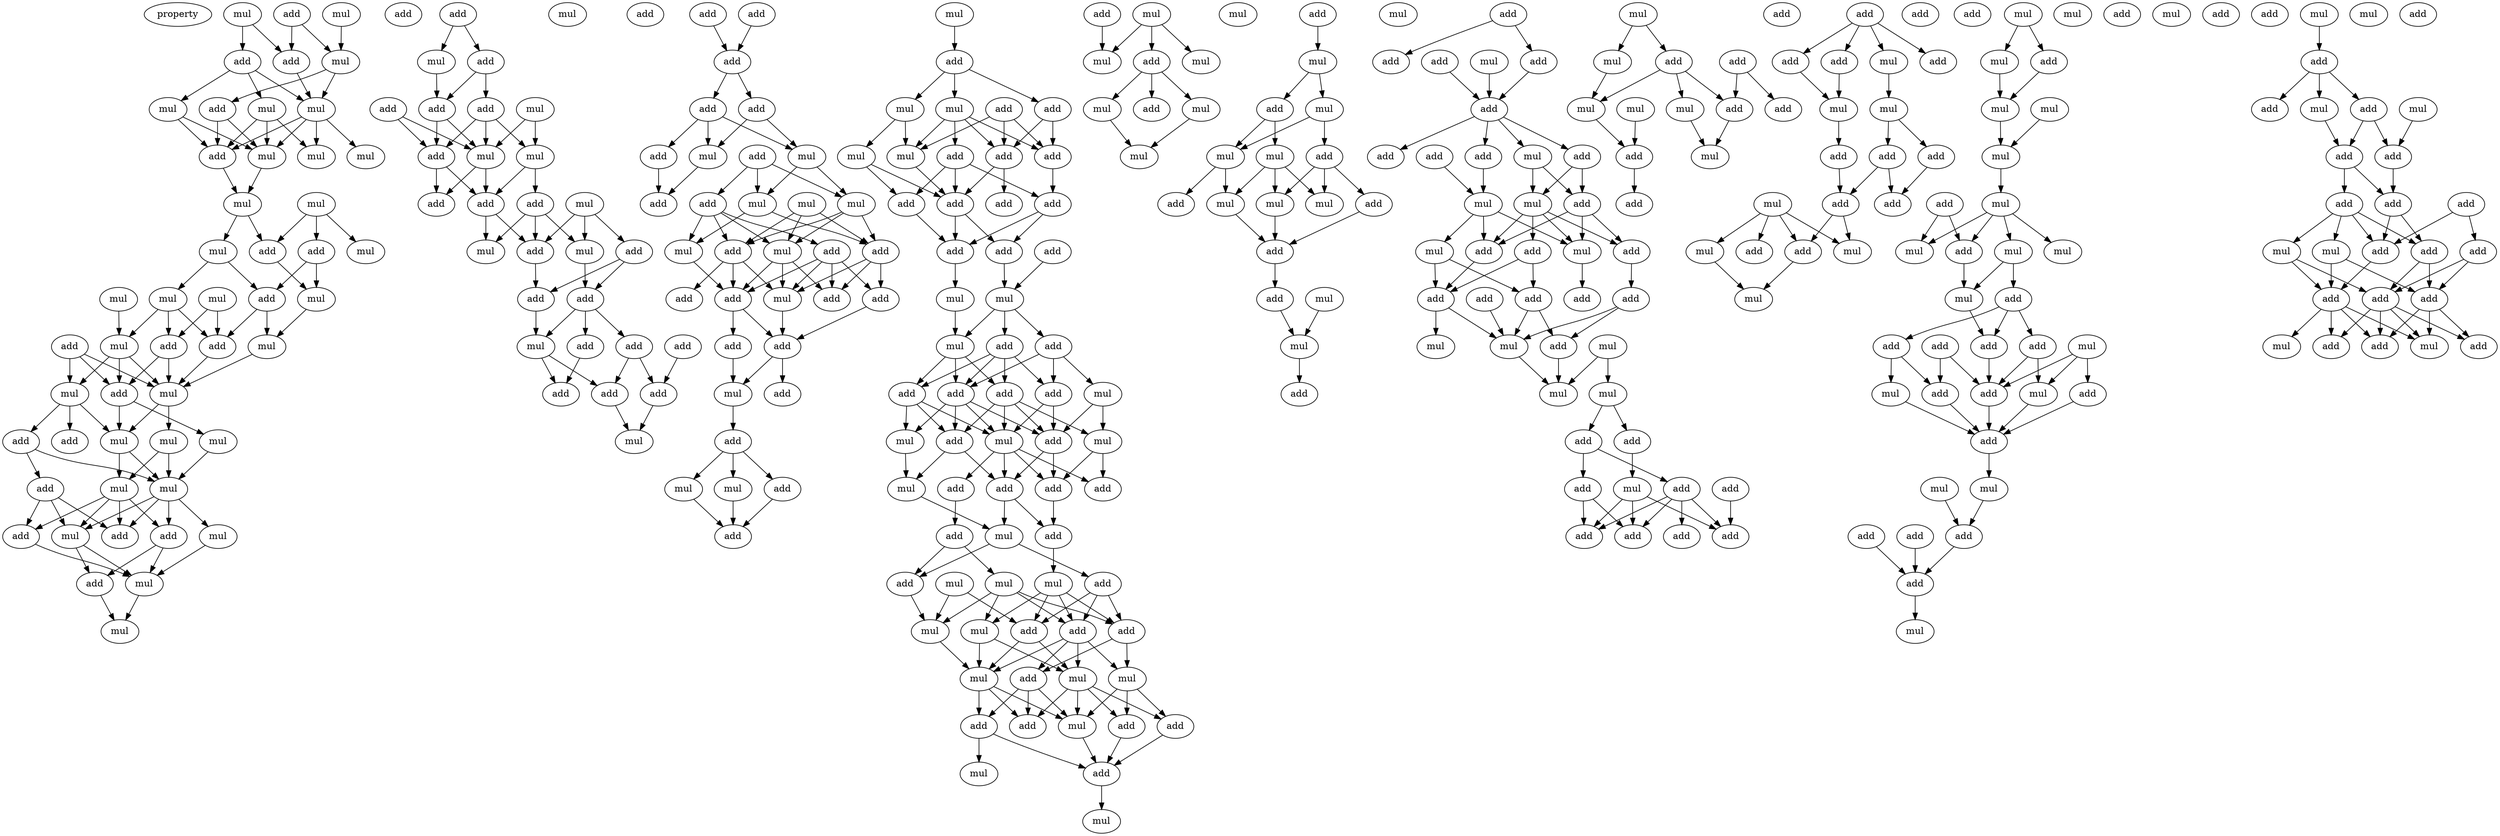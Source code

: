 digraph {
    node [fontcolor=black]
    property [mul=2,lf=1.9]
    0 [ label = add ];
    1 [ label = mul ];
    2 [ label = mul ];
    3 [ label = mul ];
    4 [ label = add ];
    5 [ label = add ];
    6 [ label = mul ];
    7 [ label = mul ];
    8 [ label = mul ];
    9 [ label = add ];
    10 [ label = add ];
    11 [ label = mul ];
    12 [ label = mul ];
    13 [ label = mul ];
    14 [ label = mul ];
    15 [ label = mul ];
    16 [ label = mul ];
    17 [ label = add ];
    18 [ label = add ];
    19 [ label = mul ];
    20 [ label = mul ];
    21 [ label = add ];
    22 [ label = mul ];
    23 [ label = mul ];
    24 [ label = mul ];
    25 [ label = mul ];
    26 [ label = add ];
    27 [ label = add ];
    28 [ label = mul ];
    29 [ label = add ];
    30 [ label = mul ];
    31 [ label = add ];
    32 [ label = mul ];
    33 [ label = mul ];
    34 [ label = add ];
    35 [ label = mul ];
    36 [ label = mul ];
    37 [ label = add ];
    38 [ label = add ];
    39 [ label = mul ];
    40 [ label = mul ];
    41 [ label = add ];
    42 [ label = add ];
    43 [ label = mul ];
    44 [ label = add ];
    45 [ label = mul ];
    46 [ label = mul ];
    47 [ label = add ];
    48 [ label = mul ];
    49 [ label = add ];
    50 [ label = add ];
    51 [ label = mul ];
    52 [ label = add ];
    53 [ label = add ];
    54 [ label = mul ];
    55 [ label = add ];
    56 [ label = add ];
    57 [ label = add ];
    58 [ label = mul ];
    59 [ label = mul ];
    60 [ label = add ];
    61 [ label = add ];
    62 [ label = add ];
    63 [ label = mul ];
    64 [ label = add ];
    65 [ label = mul ];
    66 [ label = add ];
    67 [ label = mul ];
    68 [ label = add ];
    69 [ label = add ];
    70 [ label = mul ];
    71 [ label = add ];
    72 [ label = add ];
    73 [ label = add ];
    74 [ label = add ];
    75 [ label = add ];
    76 [ label = add ];
    77 [ label = mul ];
    78 [ label = mul ];
    79 [ label = add ];
    80 [ label = add ];
    81 [ label = add ];
    82 [ label = add ];
    83 [ label = add ];
    84 [ label = add ];
    85 [ label = add ];
    86 [ label = add ];
    87 [ label = mul ];
    88 [ label = mul ];
    89 [ label = mul ];
    90 [ label = add ];
    91 [ label = add ];
    92 [ label = mul ];
    93 [ label = mul ];
    94 [ label = mul ];
    95 [ label = add ];
    96 [ label = add ];
    97 [ label = add ];
    98 [ label = mul ];
    99 [ label = add ];
    100 [ label = add ];
    101 [ label = mul ];
    102 [ label = add ];
    103 [ label = add ];
    104 [ label = add ];
    105 [ label = add ];
    106 [ label = mul ];
    107 [ label = add ];
    108 [ label = add ];
    109 [ label = mul ];
    110 [ label = mul ];
    111 [ label = add ];
    112 [ label = add ];
    113 [ label = mul ];
    114 [ label = add ];
    115 [ label = mul ];
    116 [ label = mul ];
    117 [ label = add ];
    118 [ label = add ];
    119 [ label = add ];
    120 [ label = add ];
    121 [ label = mul ];
    122 [ label = add ];
    123 [ label = mul ];
    124 [ label = add ];
    125 [ label = add ];
    126 [ label = add ];
    127 [ label = add ];
    128 [ label = add ];
    129 [ label = add ];
    130 [ label = add ];
    131 [ label = mul ];
    132 [ label = mul ];
    133 [ label = add ];
    134 [ label = mul ];
    135 [ label = add ];
    136 [ label = add ];
    137 [ label = add ];
    138 [ label = add ];
    139 [ label = mul ];
    140 [ label = add ];
    141 [ label = mul ];
    142 [ label = mul ];
    143 [ label = add ];
    144 [ label = add ];
    145 [ label = mul ];
    146 [ label = add ];
    147 [ label = add ];
    148 [ label = add ];
    149 [ label = add ];
    150 [ label = mul ];
    151 [ label = mul ];
    152 [ label = add ];
    153 [ label = add ];
    154 [ label = mul ];
    155 [ label = mul ];
    156 [ label = add ];
    157 [ label = mul ];
    158 [ label = add ];
    159 [ label = mul ];
    160 [ label = add ];
    161 [ label = mul ];
    162 [ label = add ];
    163 [ label = add ];
    164 [ label = mul ];
    165 [ label = mul ];
    166 [ label = mul ];
    167 [ label = add ];
    168 [ label = add ];
    169 [ label = add ];
    170 [ label = add ];
    171 [ label = add ];
    172 [ label = mul ];
    173 [ label = add ];
    174 [ label = mul ];
    175 [ label = mul ];
    176 [ label = mul ];
    177 [ label = add ];
    178 [ label = mul ];
    179 [ label = add ];
    180 [ label = mul ];
    181 [ label = mul ];
    182 [ label = add ];
    183 [ label = mul ];
    184 [ label = mul ];
    185 [ label = mul ];
    186 [ label = add ];
    187 [ label = mul ];
    188 [ label = mul ];
    189 [ label = add ];
    190 [ label = mul ];
    191 [ label = mul ];
    192 [ label = mul ];
    193 [ label = add ];
    194 [ label = add ];
    195 [ label = mul ];
    196 [ label = add ];
    197 [ label = mul ];
    198 [ label = mul ];
    199 [ label = add ];
    200 [ label = add ];
    201 [ label = mul ];
    202 [ label = mul ];
    203 [ label = add ];
    204 [ label = add ];
    205 [ label = add ];
    206 [ label = mul ];
    207 [ label = add ];
    208 [ label = add ];
    209 [ label = add ];
    210 [ label = add ];
    211 [ label = mul ];
    212 [ label = add ];
    213 [ label = add ];
    214 [ label = add ];
    215 [ label = mul ];
    216 [ label = mul ];
    217 [ label = add ];
    218 [ label = add ];
    219 [ label = mul ];
    220 [ label = mul ];
    221 [ label = add ];
    222 [ label = add ];
    223 [ label = add ];
    224 [ label = add ];
    225 [ label = add ];
    226 [ label = add ];
    227 [ label = add ];
    228 [ label = mul ];
    229 [ label = mul ];
    230 [ label = mul ];
    231 [ label = add ];
    232 [ label = mul ];
    233 [ label = mul ];
    234 [ label = add ];
    235 [ label = add ];
    236 [ label = add ];
    237 [ label = mul ];
    238 [ label = add ];
    239 [ label = add ];
    240 [ label = add ];
    241 [ label = add ];
    242 [ label = add ];
    243 [ label = add ];
    244 [ label = mul ];
    245 [ label = mul ];
    246 [ label = add ];
    247 [ label = add ];
    248 [ label = mul ];
    249 [ label = add ];
    250 [ label = add ];
    251 [ label = mul ];
    252 [ label = mul ];
    253 [ label = add ];
    254 [ label = mul ];
    255 [ label = add ];
    256 [ label = add ];
    257 [ label = add ];
    258 [ label = add ];
    259 [ label = mul ];
    260 [ label = add ];
    261 [ label = add ];
    262 [ label = mul ];
    263 [ label = mul ];
    264 [ label = add ];
    265 [ label = add ];
    266 [ label = add ];
    267 [ label = add ];
    268 [ label = add ];
    269 [ label = mul ];
    270 [ label = add ];
    271 [ label = mul ];
    272 [ label = add ];
    273 [ label = add ];
    274 [ label = mul ];
    275 [ label = mul ];
    276 [ label = add ];
    277 [ label = mul ];
    278 [ label = mul ];
    279 [ label = mul ];
    280 [ label = add ];
    281 [ label = mul ];
    282 [ label = mul ];
    283 [ label = add ];
    284 [ label = mul ];
    285 [ label = mul ];
    286 [ label = add ];
    287 [ label = mul ];
    288 [ label = mul ];
    289 [ label = add ];
    290 [ label = mul ];
    291 [ label = mul ];
    292 [ label = add ];
    293 [ label = add ];
    294 [ label = mul ];
    295 [ label = add ];
    296 [ label = add ];
    297 [ label = add ];
    298 [ label = add ];
    299 [ label = mul ];
    300 [ label = add ];
    301 [ label = add ];
    302 [ label = mul ];
    303 [ label = add ];
    304 [ label = mul ];
    305 [ label = add ];
    306 [ label = mul ];
    307 [ label = mul ];
    308 [ label = add ];
    309 [ label = add ];
    310 [ label = add ];
    311 [ label = add ];
    312 [ label = add ];
    313 [ label = mul ];
    314 [ label = mul ];
    315 [ label = mul ];
    316 [ label = add ];
    317 [ label = add ];
    318 [ label = add ];
    319 [ label = mul ];
    320 [ label = add ];
    321 [ label = mul ];
    322 [ label = add ];
    323 [ label = add ];
    324 [ label = add ];
    325 [ label = add ];
    326 [ label = add ];
    327 [ label = add ];
    328 [ label = add ];
    329 [ label = mul ];
    330 [ label = add ];
    331 [ label = mul ];
    332 [ label = add ];
    333 [ label = add ];
    334 [ label = add ];
    335 [ label = add ];
    336 [ label = mul ];
    337 [ label = add ];
    338 [ label = mul ];
    339 [ label = add ];
    0 -> 3 [ name = 0 ];
    0 -> 4 [ name = 1 ];
    1 -> 3 [ name = 2 ];
    2 -> 4 [ name = 3 ];
    2 -> 5 [ name = 4 ];
    3 -> 6 [ name = 5 ];
    3 -> 9 [ name = 6 ];
    4 -> 6 [ name = 7 ];
    5 -> 6 [ name = 8 ];
    5 -> 7 [ name = 9 ];
    5 -> 8 [ name = 10 ];
    6 -> 10 [ name = 11 ];
    6 -> 11 [ name = 12 ];
    6 -> 12 [ name = 13 ];
    6 -> 13 [ name = 14 ];
    7 -> 10 [ name = 15 ];
    7 -> 12 [ name = 16 ];
    8 -> 10 [ name = 17 ];
    8 -> 11 [ name = 18 ];
    8 -> 12 [ name = 19 ];
    9 -> 10 [ name = 20 ];
    9 -> 12 [ name = 21 ];
    10 -> 15 [ name = 22 ];
    12 -> 15 [ name = 23 ];
    14 -> 16 [ name = 24 ];
    14 -> 17 [ name = 25 ];
    14 -> 18 [ name = 26 ];
    15 -> 17 [ name = 27 ];
    15 -> 19 [ name = 28 ];
    17 -> 23 [ name = 29 ];
    18 -> 21 [ name = 30 ];
    18 -> 23 [ name = 31 ];
    19 -> 20 [ name = 32 ];
    19 -> 21 [ name = 33 ];
    20 -> 25 [ name = 34 ];
    20 -> 26 [ name = 35 ];
    20 -> 29 [ name = 36 ];
    21 -> 28 [ name = 37 ];
    21 -> 29 [ name = 38 ];
    22 -> 25 [ name = 39 ];
    23 -> 28 [ name = 40 ];
    24 -> 26 [ name = 41 ];
    24 -> 29 [ name = 42 ];
    25 -> 30 [ name = 43 ];
    25 -> 31 [ name = 44 ];
    25 -> 32 [ name = 45 ];
    26 -> 31 [ name = 46 ];
    26 -> 32 [ name = 47 ];
    27 -> 30 [ name = 48 ];
    27 -> 31 [ name = 49 ];
    27 -> 32 [ name = 50 ];
    28 -> 32 [ name = 51 ];
    29 -> 32 [ name = 52 ];
    30 -> 34 [ name = 53 ];
    30 -> 36 [ name = 54 ];
    30 -> 37 [ name = 55 ];
    31 -> 35 [ name = 56 ];
    31 -> 36 [ name = 57 ];
    32 -> 33 [ name = 58 ];
    32 -> 36 [ name = 59 ];
    33 -> 39 [ name = 60 ];
    33 -> 40 [ name = 61 ];
    34 -> 38 [ name = 62 ];
    34 -> 40 [ name = 63 ];
    35 -> 40 [ name = 64 ];
    36 -> 39 [ name = 65 ];
    36 -> 40 [ name = 66 ];
    38 -> 42 [ name = 67 ];
    38 -> 44 [ name = 68 ];
    38 -> 45 [ name = 69 ];
    39 -> 41 [ name = 70 ];
    39 -> 42 [ name = 71 ];
    39 -> 44 [ name = 72 ];
    39 -> 45 [ name = 73 ];
    40 -> 41 [ name = 74 ];
    40 -> 43 [ name = 75 ];
    40 -> 44 [ name = 76 ];
    40 -> 45 [ name = 77 ];
    41 -> 46 [ name = 78 ];
    41 -> 47 [ name = 79 ];
    42 -> 46 [ name = 80 ];
    43 -> 46 [ name = 81 ];
    45 -> 46 [ name = 82 ];
    45 -> 47 [ name = 83 ];
    46 -> 48 [ name = 84 ];
    47 -> 48 [ name = 85 ];
    50 -> 51 [ name = 86 ];
    50 -> 52 [ name = 87 ];
    51 -> 55 [ name = 88 ];
    52 -> 55 [ name = 89 ];
    52 -> 56 [ name = 90 ];
    53 -> 57 [ name = 91 ];
    53 -> 58 [ name = 92 ];
    54 -> 58 [ name = 93 ];
    54 -> 59 [ name = 94 ];
    55 -> 57 [ name = 95 ];
    55 -> 58 [ name = 96 ];
    56 -> 57 [ name = 97 ];
    56 -> 58 [ name = 98 ];
    56 -> 59 [ name = 99 ];
    57 -> 61 [ name = 100 ];
    57 -> 62 [ name = 101 ];
    58 -> 61 [ name = 102 ];
    58 -> 62 [ name = 103 ];
    59 -> 60 [ name = 104 ];
    59 -> 62 [ name = 105 ];
    60 -> 64 [ name = 106 ];
    60 -> 65 [ name = 107 ];
    60 -> 67 [ name = 108 ];
    62 -> 64 [ name = 109 ];
    62 -> 65 [ name = 110 ];
    63 -> 64 [ name = 111 ];
    63 -> 66 [ name = 112 ];
    63 -> 67 [ name = 113 ];
    64 -> 69 [ name = 114 ];
    66 -> 68 [ name = 115 ];
    66 -> 69 [ name = 116 ];
    67 -> 68 [ name = 117 ];
    68 -> 70 [ name = 118 ];
    68 -> 71 [ name = 119 ];
    68 -> 73 [ name = 120 ];
    69 -> 70 [ name = 121 ];
    70 -> 74 [ name = 122 ];
    70 -> 75 [ name = 123 ];
    71 -> 74 [ name = 124 ];
    72 -> 76 [ name = 125 ];
    73 -> 75 [ name = 126 ];
    73 -> 76 [ name = 127 ];
    75 -> 77 [ name = 128 ];
    76 -> 77 [ name = 129 ];
    80 -> 82 [ name = 130 ];
    81 -> 82 [ name = 131 ];
    82 -> 83 [ name = 132 ];
    82 -> 84 [ name = 133 ];
    83 -> 87 [ name = 134 ];
    83 -> 88 [ name = 135 ];
    84 -> 86 [ name = 136 ];
    84 -> 87 [ name = 137 ];
    84 -> 88 [ name = 138 ];
    85 -> 89 [ name = 139 ];
    85 -> 90 [ name = 140 ];
    85 -> 92 [ name = 141 ];
    86 -> 91 [ name = 142 ];
    87 -> 91 [ name = 143 ];
    88 -> 89 [ name = 144 ];
    88 -> 92 [ name = 145 ];
    89 -> 94 [ name = 146 ];
    89 -> 96 [ name = 147 ];
    90 -> 94 [ name = 148 ];
    90 -> 95 [ name = 149 ];
    90 -> 97 [ name = 150 ];
    90 -> 98 [ name = 151 ];
    92 -> 96 [ name = 152 ];
    92 -> 97 [ name = 153 ];
    92 -> 98 [ name = 154 ];
    93 -> 96 [ name = 155 ];
    93 -> 97 [ name = 156 ];
    93 -> 98 [ name = 157 ];
    94 -> 102 [ name = 158 ];
    95 -> 99 [ name = 159 ];
    95 -> 100 [ name = 160 ];
    95 -> 101 [ name = 161 ];
    95 -> 102 [ name = 162 ];
    96 -> 99 [ name = 163 ];
    96 -> 100 [ name = 164 ];
    96 -> 101 [ name = 165 ];
    97 -> 101 [ name = 166 ];
    97 -> 102 [ name = 167 ];
    97 -> 103 [ name = 168 ];
    98 -> 99 [ name = 169 ];
    98 -> 101 [ name = 170 ];
    98 -> 102 [ name = 171 ];
    100 -> 105 [ name = 172 ];
    101 -> 105 [ name = 173 ];
    102 -> 104 [ name = 174 ];
    102 -> 105 [ name = 175 ];
    104 -> 106 [ name = 176 ];
    105 -> 106 [ name = 177 ];
    105 -> 107 [ name = 178 ];
    106 -> 108 [ name = 179 ];
    108 -> 109 [ name = 180 ];
    108 -> 110 [ name = 181 ];
    108 -> 111 [ name = 182 ];
    109 -> 112 [ name = 183 ];
    110 -> 112 [ name = 184 ];
    111 -> 112 [ name = 185 ];
    113 -> 114 [ name = 186 ];
    114 -> 115 [ name = 187 ];
    114 -> 116 [ name = 188 ];
    114 -> 117 [ name = 189 ];
    115 -> 121 [ name = 190 ];
    115 -> 123 [ name = 191 ];
    116 -> 119 [ name = 192 ];
    116 -> 120 [ name = 193 ];
    116 -> 121 [ name = 194 ];
    116 -> 122 [ name = 195 ];
    117 -> 119 [ name = 196 ];
    117 -> 120 [ name = 197 ];
    118 -> 119 [ name = 198 ];
    118 -> 120 [ name = 199 ];
    118 -> 121 [ name = 200 ];
    119 -> 125 [ name = 201 ];
    120 -> 126 [ name = 202 ];
    120 -> 127 [ name = 203 ];
    121 -> 127 [ name = 204 ];
    122 -> 124 [ name = 205 ];
    122 -> 125 [ name = 206 ];
    122 -> 127 [ name = 207 ];
    123 -> 124 [ name = 208 ];
    123 -> 127 [ name = 209 ];
    124 -> 129 [ name = 210 ];
    125 -> 128 [ name = 211 ];
    125 -> 129 [ name = 212 ];
    127 -> 128 [ name = 213 ];
    127 -> 129 [ name = 214 ];
    128 -> 132 [ name = 215 ];
    129 -> 131 [ name = 216 ];
    130 -> 132 [ name = 217 ];
    131 -> 134 [ name = 218 ];
    132 -> 133 [ name = 219 ];
    132 -> 134 [ name = 220 ];
    132 -> 135 [ name = 221 ];
    133 -> 136 [ name = 222 ];
    133 -> 139 [ name = 223 ];
    133 -> 140 [ name = 224 ];
    134 -> 137 [ name = 225 ];
    134 -> 138 [ name = 226 ];
    134 -> 140 [ name = 227 ];
    135 -> 136 [ name = 228 ];
    135 -> 137 [ name = 229 ];
    135 -> 138 [ name = 230 ];
    135 -> 140 [ name = 231 ];
    136 -> 142 [ name = 232 ];
    136 -> 143 [ name = 233 ];
    137 -> 141 [ name = 234 ];
    137 -> 142 [ name = 235 ];
    137 -> 144 [ name = 236 ];
    138 -> 142 [ name = 237 ];
    138 -> 143 [ name = 238 ];
    138 -> 144 [ name = 239 ];
    138 -> 145 [ name = 240 ];
    139 -> 143 [ name = 241 ];
    139 -> 145 [ name = 242 ];
    140 -> 141 [ name = 243 ];
    140 -> 142 [ name = 244 ];
    140 -> 143 [ name = 245 ];
    140 -> 144 [ name = 246 ];
    141 -> 150 [ name = 247 ];
    142 -> 146 [ name = 248 ];
    142 -> 147 [ name = 249 ];
    142 -> 148 [ name = 250 ];
    142 -> 149 [ name = 251 ];
    143 -> 146 [ name = 252 ];
    143 -> 149 [ name = 253 ];
    144 -> 146 [ name = 254 ];
    144 -> 150 [ name = 255 ];
    145 -> 148 [ name = 256 ];
    145 -> 149 [ name = 257 ];
    146 -> 151 [ name = 258 ];
    146 -> 152 [ name = 259 ];
    147 -> 153 [ name = 260 ];
    149 -> 152 [ name = 261 ];
    150 -> 151 [ name = 262 ];
    151 -> 156 [ name = 263 ];
    151 -> 158 [ name = 264 ];
    152 -> 157 [ name = 265 ];
    153 -> 155 [ name = 266 ];
    153 -> 158 [ name = 267 ];
    154 -> 159 [ name = 268 ];
    154 -> 163 [ name = 269 ];
    155 -> 159 [ name = 270 ];
    155 -> 160 [ name = 271 ];
    155 -> 161 [ name = 272 ];
    155 -> 162 [ name = 273 ];
    156 -> 160 [ name = 274 ];
    156 -> 162 [ name = 275 ];
    156 -> 163 [ name = 276 ];
    157 -> 160 [ name = 277 ];
    157 -> 161 [ name = 278 ];
    157 -> 162 [ name = 279 ];
    157 -> 163 [ name = 280 ];
    158 -> 159 [ name = 281 ];
    159 -> 165 [ name = 282 ];
    160 -> 166 [ name = 283 ];
    160 -> 167 [ name = 284 ];
    161 -> 164 [ name = 285 ];
    161 -> 165 [ name = 286 ];
    162 -> 164 [ name = 287 ];
    162 -> 165 [ name = 288 ];
    162 -> 166 [ name = 289 ];
    162 -> 167 [ name = 290 ];
    163 -> 164 [ name = 291 ];
    163 -> 165 [ name = 292 ];
    164 -> 168 [ name = 293 ];
    164 -> 169 [ name = 294 ];
    164 -> 171 [ name = 295 ];
    164 -> 172 [ name = 296 ];
    165 -> 168 [ name = 297 ];
    165 -> 170 [ name = 298 ];
    165 -> 172 [ name = 299 ];
    166 -> 169 [ name = 300 ];
    166 -> 171 [ name = 301 ];
    166 -> 172 [ name = 302 ];
    167 -> 168 [ name = 303 ];
    167 -> 170 [ name = 304 ];
    167 -> 172 [ name = 305 ];
    169 -> 173 [ name = 306 ];
    170 -> 173 [ name = 307 ];
    170 -> 174 [ name = 308 ];
    171 -> 173 [ name = 309 ];
    172 -> 173 [ name = 310 ];
    173 -> 175 [ name = 311 ];
    176 -> 178 [ name = 312 ];
    176 -> 179 [ name = 313 ];
    176 -> 180 [ name = 314 ];
    177 -> 178 [ name = 315 ];
    179 -> 181 [ name = 316 ];
    179 -> 182 [ name = 317 ];
    179 -> 184 [ name = 318 ];
    181 -> 185 [ name = 319 ];
    184 -> 185 [ name = 320 ];
    186 -> 187 [ name = 321 ];
    187 -> 189 [ name = 322 ];
    187 -> 190 [ name = 323 ];
    189 -> 191 [ name = 324 ];
    189 -> 192 [ name = 325 ];
    190 -> 192 [ name = 326 ];
    190 -> 193 [ name = 327 ];
    191 -> 195 [ name = 328 ];
    191 -> 197 [ name = 329 ];
    191 -> 198 [ name = 330 ];
    192 -> 196 [ name = 331 ];
    192 -> 198 [ name = 332 ];
    193 -> 194 [ name = 333 ];
    193 -> 195 [ name = 334 ];
    193 -> 197 [ name = 335 ];
    194 -> 199 [ name = 336 ];
    197 -> 199 [ name = 337 ];
    198 -> 199 [ name = 338 ];
    199 -> 200 [ name = 339 ];
    200 -> 202 [ name = 340 ];
    201 -> 202 [ name = 341 ];
    202 -> 208 [ name = 342 ];
    203 -> 204 [ name = 343 ];
    203 -> 207 [ name = 344 ];
    205 -> 209 [ name = 345 ];
    206 -> 209 [ name = 346 ];
    207 -> 209 [ name = 347 ];
    209 -> 211 [ name = 348 ];
    209 -> 212 [ name = 349 ];
    209 -> 213 [ name = 350 ];
    209 -> 214 [ name = 351 ];
    210 -> 216 [ name = 352 ];
    211 -> 215 [ name = 353 ];
    211 -> 217 [ name = 354 ];
    212 -> 216 [ name = 355 ];
    214 -> 215 [ name = 356 ];
    214 -> 217 [ name = 357 ];
    215 -> 218 [ name = 358 ];
    215 -> 219 [ name = 359 ];
    215 -> 221 [ name = 360 ];
    215 -> 222 [ name = 361 ];
    216 -> 219 [ name = 362 ];
    216 -> 220 [ name = 363 ];
    216 -> 221 [ name = 364 ];
    217 -> 219 [ name = 365 ];
    217 -> 221 [ name = 366 ];
    217 -> 222 [ name = 367 ];
    218 -> 224 [ name = 368 ];
    218 -> 226 [ name = 369 ];
    219 -> 225 [ name = 370 ];
    220 -> 224 [ name = 371 ];
    220 -> 226 [ name = 372 ];
    221 -> 224 [ name = 373 ];
    222 -> 227 [ name = 374 ];
    223 -> 228 [ name = 375 ];
    224 -> 228 [ name = 376 ];
    224 -> 229 [ name = 377 ];
    226 -> 228 [ name = 378 ];
    226 -> 231 [ name = 379 ];
    227 -> 228 [ name = 380 ];
    227 -> 231 [ name = 381 ];
    228 -> 232 [ name = 382 ];
    230 -> 232 [ name = 383 ];
    230 -> 233 [ name = 384 ];
    231 -> 232 [ name = 385 ];
    233 -> 234 [ name = 386 ];
    233 -> 235 [ name = 387 ];
    234 -> 236 [ name = 388 ];
    234 -> 238 [ name = 389 ];
    235 -> 237 [ name = 390 ];
    236 -> 240 [ name = 391 ];
    236 -> 241 [ name = 392 ];
    236 -> 242 [ name = 393 ];
    236 -> 243 [ name = 394 ];
    237 -> 240 [ name = 395 ];
    237 -> 241 [ name = 396 ];
    237 -> 242 [ name = 397 ];
    238 -> 240 [ name = 398 ];
    238 -> 242 [ name = 399 ];
    239 -> 241 [ name = 400 ];
    244 -> 245 [ name = 401 ];
    244 -> 247 [ name = 402 ];
    245 -> 248 [ name = 403 ];
    246 -> 249 [ name = 404 ];
    246 -> 250 [ name = 405 ];
    247 -> 248 [ name = 406 ];
    247 -> 249 [ name = 407 ];
    247 -> 252 [ name = 408 ];
    248 -> 253 [ name = 409 ];
    249 -> 254 [ name = 410 ];
    251 -> 253 [ name = 411 ];
    252 -> 254 [ name = 412 ];
    253 -> 256 [ name = 413 ];
    257 -> 258 [ name = 414 ];
    257 -> 259 [ name = 415 ];
    257 -> 260 [ name = 416 ];
    257 -> 261 [ name = 417 ];
    258 -> 263 [ name = 418 ];
    259 -> 262 [ name = 419 ];
    260 -> 263 [ name = 420 ];
    262 -> 265 [ name = 421 ];
    262 -> 266 [ name = 422 ];
    263 -> 264 [ name = 423 ];
    264 -> 268 [ name = 424 ];
    265 -> 267 [ name = 425 ];
    266 -> 267 [ name = 426 ];
    266 -> 268 [ name = 427 ];
    268 -> 273 [ name = 428 ];
    268 -> 274 [ name = 429 ];
    269 -> 270 [ name = 430 ];
    269 -> 271 [ name = 431 ];
    269 -> 273 [ name = 432 ];
    269 -> 274 [ name = 433 ];
    271 -> 275 [ name = 434 ];
    273 -> 275 [ name = 435 ];
    277 -> 279 [ name = 436 ];
    277 -> 280 [ name = 437 ];
    279 -> 281 [ name = 438 ];
    280 -> 281 [ name = 439 ];
    281 -> 284 [ name = 440 ];
    282 -> 284 [ name = 441 ];
    284 -> 287 [ name = 442 ];
    286 -> 288 [ name = 443 ];
    286 -> 292 [ name = 444 ];
    287 -> 288 [ name = 445 ];
    287 -> 290 [ name = 446 ];
    287 -> 291 [ name = 447 ];
    287 -> 292 [ name = 448 ];
    290 -> 293 [ name = 449 ];
    290 -> 294 [ name = 450 ];
    292 -> 294 [ name = 451 ];
    293 -> 295 [ name = 452 ];
    293 -> 296 [ name = 453 ];
    293 -> 298 [ name = 454 ];
    294 -> 295 [ name = 455 ];
    295 -> 300 [ name = 456 ];
    296 -> 303 [ name = 457 ];
    296 -> 304 [ name = 458 ];
    297 -> 300 [ name = 459 ];
    297 -> 303 [ name = 460 ];
    298 -> 300 [ name = 461 ];
    298 -> 302 [ name = 462 ];
    299 -> 300 [ name = 463 ];
    299 -> 301 [ name = 464 ];
    299 -> 302 [ name = 465 ];
    300 -> 305 [ name = 466 ];
    301 -> 305 [ name = 467 ];
    302 -> 305 [ name = 468 ];
    303 -> 305 [ name = 469 ];
    304 -> 305 [ name = 470 ];
    305 -> 307 [ name = 471 ];
    306 -> 310 [ name = 472 ];
    307 -> 310 [ name = 473 ];
    308 -> 312 [ name = 474 ];
    309 -> 312 [ name = 475 ];
    310 -> 312 [ name = 476 ];
    312 -> 313 [ name = 477 ];
    314 -> 316 [ name = 478 ];
    316 -> 318 [ name = 479 ];
    316 -> 320 [ name = 480 ];
    316 -> 321 [ name = 481 ];
    319 -> 322 [ name = 482 ];
    320 -> 322 [ name = 483 ];
    320 -> 323 [ name = 484 ];
    321 -> 323 [ name = 485 ];
    322 -> 324 [ name = 486 ];
    323 -> 324 [ name = 487 ];
    323 -> 325 [ name = 488 ];
    324 -> 327 [ name = 489 ];
    324 -> 328 [ name = 490 ];
    325 -> 327 [ name = 491 ];
    325 -> 328 [ name = 492 ];
    325 -> 329 [ name = 493 ];
    325 -> 331 [ name = 494 ];
    326 -> 328 [ name = 495 ];
    326 -> 330 [ name = 496 ];
    327 -> 332 [ name = 497 ];
    327 -> 333 [ name = 498 ];
    328 -> 334 [ name = 499 ];
    329 -> 333 [ name = 500 ];
    329 -> 334 [ name = 501 ];
    330 -> 332 [ name = 502 ];
    330 -> 333 [ name = 503 ];
    331 -> 332 [ name = 504 ];
    331 -> 334 [ name = 505 ];
    332 -> 337 [ name = 506 ];
    332 -> 338 [ name = 507 ];
    332 -> 339 [ name = 508 ];
    333 -> 335 [ name = 509 ];
    333 -> 337 [ name = 510 ];
    333 -> 338 [ name = 511 ];
    333 -> 339 [ name = 512 ];
    334 -> 335 [ name = 513 ];
    334 -> 336 [ name = 514 ];
    334 -> 337 [ name = 515 ];
    334 -> 338 [ name = 516 ];
}
